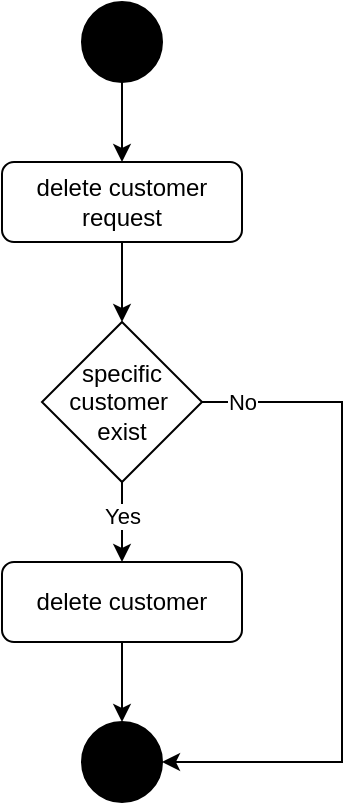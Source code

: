 <mxfile version="14.5.1" type="device"><diagram id="C5RBs43oDa-KdzZeNtuy" name="Page-1"><mxGraphModel dx="220" dy="149" grid="1" gridSize="10" guides="1" tooltips="1" connect="1" arrows="1" fold="1" page="1" pageScale="1" pageWidth="827" pageHeight="1169" math="0" shadow="0"><root><mxCell id="WIyWlLk6GJQsqaUBKTNV-0"/><mxCell id="WIyWlLk6GJQsqaUBKTNV-1" parent="WIyWlLk6GJQsqaUBKTNV-0"/><mxCell id="bDCf9ZuHCR-Yo9mToukc-0" value="" style="ellipse;whiteSpace=wrap;html=1;aspect=fixed;fillColor=#000000;" parent="WIyWlLk6GJQsqaUBKTNV-1" vertex="1"><mxGeometry x="400" y="80" width="40" height="40" as="geometry"/></mxCell><mxCell id="lMiE3IPboOpO6Fax5913-0" value="delete customer request" style="rounded=1;whiteSpace=wrap;html=1;" parent="WIyWlLk6GJQsqaUBKTNV-1" vertex="1"><mxGeometry x="360" y="160" width="120" height="40" as="geometry"/></mxCell><mxCell id="lMiE3IPboOpO6Fax5913-11" style="edgeStyle=orthogonalEdgeStyle;rounded=0;orthogonalLoop=1;jettySize=auto;html=1;entryX=1;entryY=0.5;entryDx=0;entryDy=0;" parent="WIyWlLk6GJQsqaUBKTNV-1" target="lMiE3IPboOpO6Fax5913-8" edge="1"><mxGeometry relative="1" as="geometry"><mxPoint x="440" y="620" as="targetPoint"/><mxPoint x="450" y="280" as="sourcePoint"/><Array as="points"><mxPoint x="530" y="280"/><mxPoint x="530" y="460"/></Array></mxGeometry></mxCell><mxCell id="lMiE3IPboOpO6Fax5913-21" value="No" style="edgeLabel;html=1;align=center;verticalAlign=middle;resizable=0;points=[];" parent="lMiE3IPboOpO6Fax5913-11" vertex="1" connectable="0"><mxGeometry x="-0.852" relative="1" as="geometry"><mxPoint x="4.19" as="offset"/></mxGeometry></mxCell><mxCell id="lMiE3IPboOpO6Fax5913-1" value="specific customer&amp;nbsp; exist" style="rhombus;whiteSpace=wrap;html=1;" parent="WIyWlLk6GJQsqaUBKTNV-1" vertex="1"><mxGeometry x="380" y="240" width="80" height="80" as="geometry"/></mxCell><mxCell id="lMiE3IPboOpO6Fax5913-4" value="" style="endArrow=classic;html=1;exitX=0.5;exitY=1;exitDx=0;exitDy=0;entryX=0.5;entryY=0;entryDx=0;entryDy=0;" parent="WIyWlLk6GJQsqaUBKTNV-1" source="bDCf9ZuHCR-Yo9mToukc-0" target="lMiE3IPboOpO6Fax5913-0" edge="1"><mxGeometry width="50" height="50" relative="1" as="geometry"><mxPoint x="390" y="350" as="sourcePoint"/><mxPoint x="419" y="150" as="targetPoint"/></mxGeometry></mxCell><mxCell id="lMiE3IPboOpO6Fax5913-5" value="" style="endArrow=classic;html=1;entryX=0.5;entryY=0;entryDx=0;entryDy=0;exitX=0.5;exitY=1;exitDx=0;exitDy=0;" parent="WIyWlLk6GJQsqaUBKTNV-1" source="lMiE3IPboOpO6Fax5913-0" target="lMiE3IPboOpO6Fax5913-1" edge="1"><mxGeometry width="50" height="50" relative="1" as="geometry"><mxPoint x="430" y="210" as="sourcePoint"/><mxPoint x="440" y="210" as="targetPoint"/></mxGeometry></mxCell><mxCell id="lMiE3IPboOpO6Fax5913-6" value="" style="endArrow=classic;html=1;entryX=0.5;entryY=0;entryDx=0;entryDy=0;exitX=0.5;exitY=1;exitDx=0;exitDy=0;" parent="WIyWlLk6GJQsqaUBKTNV-1" source="lMiE3IPboOpO6Fax5913-1" edge="1"><mxGeometry width="50" height="50" relative="1" as="geometry"><mxPoint x="420" y="320" as="sourcePoint"/><mxPoint x="420" y="360" as="targetPoint"/></mxGeometry></mxCell><mxCell id="lMiE3IPboOpO6Fax5913-18" value="Yes" style="edgeLabel;html=1;align=center;verticalAlign=middle;resizable=0;points=[];" parent="lMiE3IPboOpO6Fax5913-6" vertex="1" connectable="0"><mxGeometry x="-0.152" relative="1" as="geometry"><mxPoint x="-0.21" as="offset"/></mxGeometry></mxCell><mxCell id="lMiE3IPboOpO6Fax5913-8" value="" style="ellipse;whiteSpace=wrap;html=1;aspect=fixed;fillColor=#000000;" parent="WIyWlLk6GJQsqaUBKTNV-1" vertex="1"><mxGeometry x="400" y="440" width="40" height="40" as="geometry"/></mxCell><mxCell id="lMiE3IPboOpO6Fax5913-15" style="edgeStyle=orthogonalEdgeStyle;rounded=0;orthogonalLoop=1;jettySize=auto;html=1;entryX=0.5;entryY=0;entryDx=0;entryDy=0;" parent="WIyWlLk6GJQsqaUBKTNV-1" source="lMiE3IPboOpO6Fax5913-14" target="lMiE3IPboOpO6Fax5913-8" edge="1"><mxGeometry relative="1" as="geometry"/></mxCell><mxCell id="lMiE3IPboOpO6Fax5913-14" value="delete customer" style="rounded=1;whiteSpace=wrap;html=1;" parent="WIyWlLk6GJQsqaUBKTNV-1" vertex="1"><mxGeometry x="360" y="360" width="120" height="40" as="geometry"/></mxCell></root></mxGraphModel></diagram></mxfile>